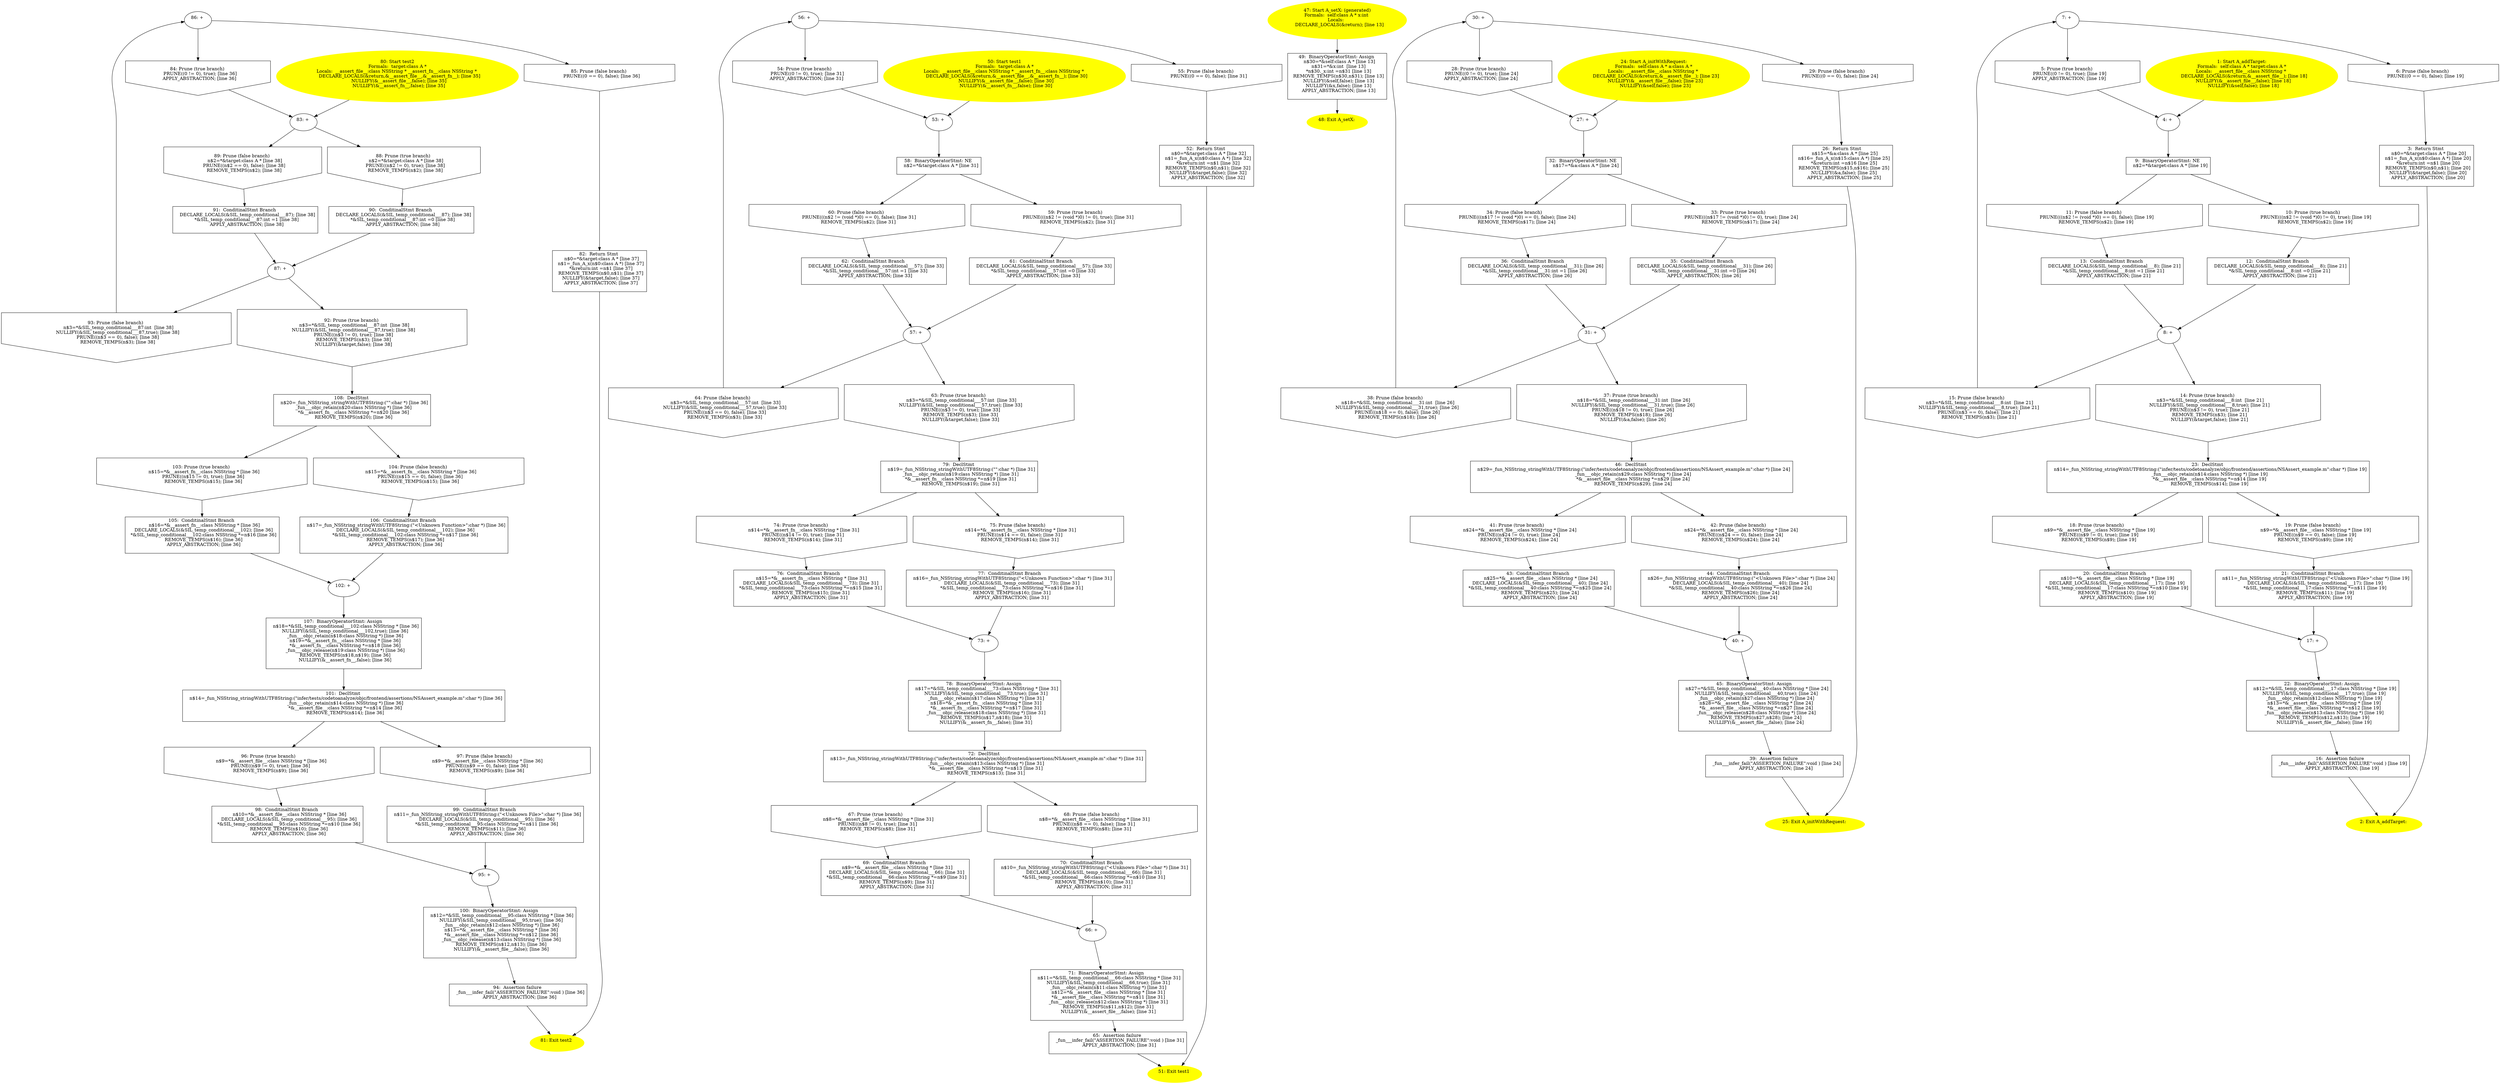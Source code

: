 digraph iCFG {
108 [label="108:  DeclStmt \n   n$20=_fun_NSString_stringWithUTF8String:(\"\":char *) [line 36]\n  _fun___objc_retain(n$20:class NSString *) [line 36]\n  *&__assert_fn__:class NSString *=n$20 [line 36]\n  REMOVE_TEMPS(n$20); [line 36]\n " shape="box"]
	

	 108 -> 103 ;
	 108 -> 104 ;
107 [label="107:  BinaryOperatorStmt: Assign \n   n$18=*&SIL_temp_conditional___102:class NSString * [line 36]\n  NULLIFY(&SIL_temp_conditional___102,true); [line 36]\n  _fun___objc_retain(n$18:class NSString *) [line 36]\n  n$19=*&__assert_fn__:class NSString * [line 36]\n  *&__assert_fn__:class NSString *=n$18 [line 36]\n  _fun___objc_release(n$19:class NSString *) [line 36]\n  REMOVE_TEMPS(n$18,n$19); [line 36]\n  NULLIFY(&__assert_fn__,false); [line 36]\n " shape="box"]
	

	 107 -> 101 ;
106 [label="106:  ConditinalStmt Branch \n   n$17=_fun_NSString_stringWithUTF8String:(\"<Unknown Function>\":char *) [line 36]\n  DECLARE_LOCALS(&SIL_temp_conditional___102); [line 36]\n  *&SIL_temp_conditional___102:class NSString *=n$17 [line 36]\n  REMOVE_TEMPS(n$17); [line 36]\n  APPLY_ABSTRACTION; [line 36]\n " shape="box"]
	

	 106 -> 102 ;
105 [label="105:  ConditinalStmt Branch \n   n$16=*&__assert_fn__:class NSString * [line 36]\n  DECLARE_LOCALS(&SIL_temp_conditional___102); [line 36]\n  *&SIL_temp_conditional___102:class NSString *=n$16 [line 36]\n  REMOVE_TEMPS(n$16); [line 36]\n  APPLY_ABSTRACTION; [line 36]\n " shape="box"]
	

	 105 -> 102 ;
104 [label="104: Prune (false branch) \n   n$15=*&__assert_fn__:class NSString * [line 36]\n  PRUNE((n$15 == 0), false); [line 36]\n  REMOVE_TEMPS(n$15); [line 36]\n " shape="invhouse"]
	

	 104 -> 106 ;
103 [label="103: Prune (true branch) \n   n$15=*&__assert_fn__:class NSString * [line 36]\n  PRUNE((n$15 != 0), true); [line 36]\n  REMOVE_TEMPS(n$15); [line 36]\n " shape="invhouse"]
	

	 103 -> 105 ;
102 [label="102: + \n  " ]
	

	 102 -> 107 ;
101 [label="101:  DeclStmt \n   n$14=_fun_NSString_stringWithUTF8String:(\"infer/tests/codetoanalyze/objc/frontend/assertions/NSAssert_example.m\":char *) [line 36]\n  _fun___objc_retain(n$14:class NSString *) [line 36]\n  *&__assert_file__:class NSString *=n$14 [line 36]\n  REMOVE_TEMPS(n$14); [line 36]\n " shape="box"]
	

	 101 -> 96 ;
	 101 -> 97 ;
100 [label="100:  BinaryOperatorStmt: Assign \n   n$12=*&SIL_temp_conditional___95:class NSString * [line 36]\n  NULLIFY(&SIL_temp_conditional___95,true); [line 36]\n  _fun___objc_retain(n$12:class NSString *) [line 36]\n  n$13=*&__assert_file__:class NSString * [line 36]\n  *&__assert_file__:class NSString *=n$12 [line 36]\n  _fun___objc_release(n$13:class NSString *) [line 36]\n  REMOVE_TEMPS(n$12,n$13); [line 36]\n  NULLIFY(&__assert_file__,false); [line 36]\n " shape="box"]
	

	 100 -> 94 ;
99 [label="99:  ConditinalStmt Branch \n   n$11=_fun_NSString_stringWithUTF8String:(\"<Unknown File>\":char *) [line 36]\n  DECLARE_LOCALS(&SIL_temp_conditional___95); [line 36]\n  *&SIL_temp_conditional___95:class NSString *=n$11 [line 36]\n  REMOVE_TEMPS(n$11); [line 36]\n  APPLY_ABSTRACTION; [line 36]\n " shape="box"]
	

	 99 -> 95 ;
98 [label="98:  ConditinalStmt Branch \n   n$10=*&__assert_file__:class NSString * [line 36]\n  DECLARE_LOCALS(&SIL_temp_conditional___95); [line 36]\n  *&SIL_temp_conditional___95:class NSString *=n$10 [line 36]\n  REMOVE_TEMPS(n$10); [line 36]\n  APPLY_ABSTRACTION; [line 36]\n " shape="box"]
	

	 98 -> 95 ;
97 [label="97: Prune (false branch) \n   n$9=*&__assert_file__:class NSString * [line 36]\n  PRUNE((n$9 == 0), false); [line 36]\n  REMOVE_TEMPS(n$9); [line 36]\n " shape="invhouse"]
	

	 97 -> 99 ;
96 [label="96: Prune (true branch) \n   n$9=*&__assert_file__:class NSString * [line 36]\n  PRUNE((n$9 != 0), true); [line 36]\n  REMOVE_TEMPS(n$9); [line 36]\n " shape="invhouse"]
	

	 96 -> 98 ;
95 [label="95: + \n  " ]
	

	 95 -> 100 ;
94 [label="94:  Assertion failure \n   _fun___infer_fail(\"ASSERTION_FAILURE\":void ) [line 36]\n  APPLY_ABSTRACTION; [line 36]\n " shape="box"]
	

	 94 -> 81 ;
93 [label="93: Prune (false branch) \n   n$3=*&SIL_temp_conditional___87:int  [line 38]\n  NULLIFY(&SIL_temp_conditional___87,true); [line 38]\n  PRUNE((n$3 == 0), false); [line 38]\n  REMOVE_TEMPS(n$3); [line 38]\n " shape="invhouse"]
	

	 93 -> 86 ;
92 [label="92: Prune (true branch) \n   n$3=*&SIL_temp_conditional___87:int  [line 38]\n  NULLIFY(&SIL_temp_conditional___87,true); [line 38]\n  PRUNE((n$3 != 0), true); [line 38]\n  REMOVE_TEMPS(n$3); [line 38]\n  NULLIFY(&target,false); [line 38]\n " shape="invhouse"]
	

	 92 -> 108 ;
91 [label="91:  ConditinalStmt Branch \n   DECLARE_LOCALS(&SIL_temp_conditional___87); [line 38]\n  *&SIL_temp_conditional___87:int =1 [line 38]\n  APPLY_ABSTRACTION; [line 38]\n " shape="box"]
	

	 91 -> 87 ;
90 [label="90:  ConditinalStmt Branch \n   DECLARE_LOCALS(&SIL_temp_conditional___87); [line 38]\n  *&SIL_temp_conditional___87:int =0 [line 38]\n  APPLY_ABSTRACTION; [line 38]\n " shape="box"]
	

	 90 -> 87 ;
89 [label="89: Prune (false branch) \n   n$2=*&target:class A * [line 38]\n  PRUNE((n$2 == 0), false); [line 38]\n  REMOVE_TEMPS(n$2); [line 38]\n " shape="invhouse"]
	

	 89 -> 91 ;
88 [label="88: Prune (true branch) \n   n$2=*&target:class A * [line 38]\n  PRUNE((n$2 != 0), true); [line 38]\n  REMOVE_TEMPS(n$2); [line 38]\n " shape="invhouse"]
	

	 88 -> 90 ;
87 [label="87: + \n  " ]
	

	 87 -> 92 ;
	 87 -> 93 ;
86 [label="86: + \n  " ]
	

	 86 -> 84 ;
	 86 -> 85 ;
85 [label="85: Prune (false branch) \n   PRUNE((0 == 0), false); [line 36]\n " shape="invhouse"]
	

	 85 -> 82 ;
84 [label="84: Prune (true branch) \n   PRUNE((0 != 0), true); [line 36]\n  APPLY_ABSTRACTION; [line 36]\n " shape="invhouse"]
	

	 84 -> 83 ;
83 [label="83: + \n  " ]
	

	 83 -> 88 ;
	 83 -> 89 ;
82 [label="82:  Return Stmt \n   n$0=*&target:class A * [line 37]\n  n$1=_fun_A_x(n$0:class A *) [line 37]\n  *&return:int =n$1 [line 37]\n  REMOVE_TEMPS(n$0,n$1); [line 37]\n  NULLIFY(&target,false); [line 37]\n  APPLY_ABSTRACTION; [line 37]\n " shape="box"]
	

	 82 -> 81 ;
81 [label="81: Exit test2 \n  " color=yellow style=filled]
	

80 [label="80: Start test2\nFormals:  target:class A *\nLocals:  __assert_file__:class NSString * __assert_fn__:class NSString * \n   DECLARE_LOCALS(&return,&__assert_file__,&__assert_fn__); [line 35]\n  NULLIFY(&__assert_file__,false); [line 35]\n  NULLIFY(&__assert_fn__,false); [line 35]\n " color=yellow style=filled]
	

	 80 -> 83 ;
79 [label="79:  DeclStmt \n   n$19=_fun_NSString_stringWithUTF8String:(\"\":char *) [line 31]\n  _fun___objc_retain(n$19:class NSString *) [line 31]\n  *&__assert_fn__:class NSString *=n$19 [line 31]\n  REMOVE_TEMPS(n$19); [line 31]\n " shape="box"]
	

	 79 -> 74 ;
	 79 -> 75 ;
78 [label="78:  BinaryOperatorStmt: Assign \n   n$17=*&SIL_temp_conditional___73:class NSString * [line 31]\n  NULLIFY(&SIL_temp_conditional___73,true); [line 31]\n  _fun___objc_retain(n$17:class NSString *) [line 31]\n  n$18=*&__assert_fn__:class NSString * [line 31]\n  *&__assert_fn__:class NSString *=n$17 [line 31]\n  _fun___objc_release(n$18:class NSString *) [line 31]\n  REMOVE_TEMPS(n$17,n$18); [line 31]\n  NULLIFY(&__assert_fn__,false); [line 31]\n " shape="box"]
	

	 78 -> 72 ;
77 [label="77:  ConditinalStmt Branch \n   n$16=_fun_NSString_stringWithUTF8String:(\"<Unknown Function>\":char *) [line 31]\n  DECLARE_LOCALS(&SIL_temp_conditional___73); [line 31]\n  *&SIL_temp_conditional___73:class NSString *=n$16 [line 31]\n  REMOVE_TEMPS(n$16); [line 31]\n  APPLY_ABSTRACTION; [line 31]\n " shape="box"]
	

	 77 -> 73 ;
76 [label="76:  ConditinalStmt Branch \n   n$15=*&__assert_fn__:class NSString * [line 31]\n  DECLARE_LOCALS(&SIL_temp_conditional___73); [line 31]\n  *&SIL_temp_conditional___73:class NSString *=n$15 [line 31]\n  REMOVE_TEMPS(n$15); [line 31]\n  APPLY_ABSTRACTION; [line 31]\n " shape="box"]
	

	 76 -> 73 ;
75 [label="75: Prune (false branch) \n   n$14=*&__assert_fn__:class NSString * [line 31]\n  PRUNE((n$14 == 0), false); [line 31]\n  REMOVE_TEMPS(n$14); [line 31]\n " shape="invhouse"]
	

	 75 -> 77 ;
74 [label="74: Prune (true branch) \n   n$14=*&__assert_fn__:class NSString * [line 31]\n  PRUNE((n$14 != 0), true); [line 31]\n  REMOVE_TEMPS(n$14); [line 31]\n " shape="invhouse"]
	

	 74 -> 76 ;
73 [label="73: + \n  " ]
	

	 73 -> 78 ;
72 [label="72:  DeclStmt \n   n$13=_fun_NSString_stringWithUTF8String:(\"infer/tests/codetoanalyze/objc/frontend/assertions/NSAssert_example.m\":char *) [line 31]\n  _fun___objc_retain(n$13:class NSString *) [line 31]\n  *&__assert_file__:class NSString *=n$13 [line 31]\n  REMOVE_TEMPS(n$13); [line 31]\n " shape="box"]
	

	 72 -> 67 ;
	 72 -> 68 ;
71 [label="71:  BinaryOperatorStmt: Assign \n   n$11=*&SIL_temp_conditional___66:class NSString * [line 31]\n  NULLIFY(&SIL_temp_conditional___66,true); [line 31]\n  _fun___objc_retain(n$11:class NSString *) [line 31]\n  n$12=*&__assert_file__:class NSString * [line 31]\n  *&__assert_file__:class NSString *=n$11 [line 31]\n  _fun___objc_release(n$12:class NSString *) [line 31]\n  REMOVE_TEMPS(n$11,n$12); [line 31]\n  NULLIFY(&__assert_file__,false); [line 31]\n " shape="box"]
	

	 71 -> 65 ;
70 [label="70:  ConditinalStmt Branch \n   n$10=_fun_NSString_stringWithUTF8String:(\"<Unknown File>\":char *) [line 31]\n  DECLARE_LOCALS(&SIL_temp_conditional___66); [line 31]\n  *&SIL_temp_conditional___66:class NSString *=n$10 [line 31]\n  REMOVE_TEMPS(n$10); [line 31]\n  APPLY_ABSTRACTION; [line 31]\n " shape="box"]
	

	 70 -> 66 ;
69 [label="69:  ConditinalStmt Branch \n   n$9=*&__assert_file__:class NSString * [line 31]\n  DECLARE_LOCALS(&SIL_temp_conditional___66); [line 31]\n  *&SIL_temp_conditional___66:class NSString *=n$9 [line 31]\n  REMOVE_TEMPS(n$9); [line 31]\n  APPLY_ABSTRACTION; [line 31]\n " shape="box"]
	

	 69 -> 66 ;
68 [label="68: Prune (false branch) \n   n$8=*&__assert_file__:class NSString * [line 31]\n  PRUNE((n$8 == 0), false); [line 31]\n  REMOVE_TEMPS(n$8); [line 31]\n " shape="invhouse"]
	

	 68 -> 70 ;
67 [label="67: Prune (true branch) \n   n$8=*&__assert_file__:class NSString * [line 31]\n  PRUNE((n$8 != 0), true); [line 31]\n  REMOVE_TEMPS(n$8); [line 31]\n " shape="invhouse"]
	

	 67 -> 69 ;
66 [label="66: + \n  " ]
	

	 66 -> 71 ;
65 [label="65:  Assertion failure \n   _fun___infer_fail(\"ASSERTION_FAILURE\":void ) [line 31]\n  APPLY_ABSTRACTION; [line 31]\n " shape="box"]
	

	 65 -> 51 ;
64 [label="64: Prune (false branch) \n   n$3=*&SIL_temp_conditional___57:int  [line 33]\n  NULLIFY(&SIL_temp_conditional___57,true); [line 33]\n  PRUNE((n$3 == 0), false); [line 33]\n  REMOVE_TEMPS(n$3); [line 33]\n " shape="invhouse"]
	

	 64 -> 56 ;
63 [label="63: Prune (true branch) \n   n$3=*&SIL_temp_conditional___57:int  [line 33]\n  NULLIFY(&SIL_temp_conditional___57,true); [line 33]\n  PRUNE((n$3 != 0), true); [line 33]\n  REMOVE_TEMPS(n$3); [line 33]\n  NULLIFY(&target,false); [line 33]\n " shape="invhouse"]
	

	 63 -> 79 ;
62 [label="62:  ConditinalStmt Branch \n   DECLARE_LOCALS(&SIL_temp_conditional___57); [line 33]\n  *&SIL_temp_conditional___57:int =1 [line 33]\n  APPLY_ABSTRACTION; [line 33]\n " shape="box"]
	

	 62 -> 57 ;
61 [label="61:  ConditinalStmt Branch \n   DECLARE_LOCALS(&SIL_temp_conditional___57); [line 33]\n  *&SIL_temp_conditional___57:int =0 [line 33]\n  APPLY_ABSTRACTION; [line 33]\n " shape="box"]
	

	 61 -> 57 ;
60 [label="60: Prune (false branch) \n   PRUNE(((n$2 != (void *)0) == 0), false); [line 31]\n  REMOVE_TEMPS(n$2); [line 31]\n " shape="invhouse"]
	

	 60 -> 62 ;
59 [label="59: Prune (true branch) \n   PRUNE(((n$2 != (void *)0) != 0), true); [line 31]\n  REMOVE_TEMPS(n$2); [line 31]\n " shape="invhouse"]
	

	 59 -> 61 ;
58 [label="58:  BinaryOperatorStmt: NE \n   n$2=*&target:class A * [line 31]\n " shape="box"]
	

	 58 -> 59 ;
	 58 -> 60 ;
57 [label="57: + \n  " ]
	

	 57 -> 63 ;
	 57 -> 64 ;
56 [label="56: + \n  " ]
	

	 56 -> 54 ;
	 56 -> 55 ;
55 [label="55: Prune (false branch) \n   PRUNE((0 == 0), false); [line 31]\n " shape="invhouse"]
	

	 55 -> 52 ;
54 [label="54: Prune (true branch) \n   PRUNE((0 != 0), true); [line 31]\n  APPLY_ABSTRACTION; [line 31]\n " shape="invhouse"]
	

	 54 -> 53 ;
53 [label="53: + \n  " ]
	

	 53 -> 58 ;
52 [label="52:  Return Stmt \n   n$0=*&target:class A * [line 32]\n  n$1=_fun_A_x(n$0:class A *) [line 32]\n  *&return:int =n$1 [line 32]\n  REMOVE_TEMPS(n$0,n$1); [line 32]\n  NULLIFY(&target,false); [line 32]\n  APPLY_ABSTRACTION; [line 32]\n " shape="box"]
	

	 52 -> 51 ;
51 [label="51: Exit test1 \n  " color=yellow style=filled]
	

50 [label="50: Start test1\nFormals:  target:class A *\nLocals:  __assert_file__:class NSString * __assert_fn__:class NSString * \n   DECLARE_LOCALS(&return,&__assert_file__,&__assert_fn__); [line 30]\n  NULLIFY(&__assert_file__,false); [line 30]\n  NULLIFY(&__assert_fn__,false); [line 30]\n " color=yellow style=filled]
	

	 50 -> 53 ;
49 [label="49:  BinaryOperatorStmt: Assign \n   n$30=*&self:class A * [line 13]\n  n$31=*&x:int  [line 13]\n  *n$30._x:int =n$31 [line 13]\n  REMOVE_TEMPS(n$30,n$31); [line 13]\n  NULLIFY(&self,false); [line 13]\n  NULLIFY(&x,false); [line 13]\n  APPLY_ABSTRACTION; [line 13]\n " shape="box"]
	

	 49 -> 48 ;
48 [label="48: Exit A_setX: \n  " color=yellow style=filled]
	

47 [label="47: Start A_setX: (generated)\nFormals:  self:class A * x:int \nLocals:  \n   DECLARE_LOCALS(&return); [line 13]\n " color=yellow style=filled]
	

	 47 -> 49 ;
46 [label="46:  DeclStmt \n   n$29=_fun_NSString_stringWithUTF8String:(\"infer/tests/codetoanalyze/objc/frontend/assertions/NSAssert_example.m\":char *) [line 24]\n  _fun___objc_retain(n$29:class NSString *) [line 24]\n  *&__assert_file__:class NSString *=n$29 [line 24]\n  REMOVE_TEMPS(n$29); [line 24]\n " shape="box"]
	

	 46 -> 41 ;
	 46 -> 42 ;
45 [label="45:  BinaryOperatorStmt: Assign \n   n$27=*&SIL_temp_conditional___40:class NSString * [line 24]\n  NULLIFY(&SIL_temp_conditional___40,true); [line 24]\n  _fun___objc_retain(n$27:class NSString *) [line 24]\n  n$28=*&__assert_file__:class NSString * [line 24]\n  *&__assert_file__:class NSString *=n$27 [line 24]\n  _fun___objc_release(n$28:class NSString *) [line 24]\n  REMOVE_TEMPS(n$27,n$28); [line 24]\n  NULLIFY(&__assert_file__,false); [line 24]\n " shape="box"]
	

	 45 -> 39 ;
44 [label="44:  ConditinalStmt Branch \n   n$26=_fun_NSString_stringWithUTF8String:(\"<Unknown File>\":char *) [line 24]\n  DECLARE_LOCALS(&SIL_temp_conditional___40); [line 24]\n  *&SIL_temp_conditional___40:class NSString *=n$26 [line 24]\n  REMOVE_TEMPS(n$26); [line 24]\n  APPLY_ABSTRACTION; [line 24]\n " shape="box"]
	

	 44 -> 40 ;
43 [label="43:  ConditinalStmt Branch \n   n$25=*&__assert_file__:class NSString * [line 24]\n  DECLARE_LOCALS(&SIL_temp_conditional___40); [line 24]\n  *&SIL_temp_conditional___40:class NSString *=n$25 [line 24]\n  REMOVE_TEMPS(n$25); [line 24]\n  APPLY_ABSTRACTION; [line 24]\n " shape="box"]
	

	 43 -> 40 ;
42 [label="42: Prune (false branch) \n   n$24=*&__assert_file__:class NSString * [line 24]\n  PRUNE((n$24 == 0), false); [line 24]\n  REMOVE_TEMPS(n$24); [line 24]\n " shape="invhouse"]
	

	 42 -> 44 ;
41 [label="41: Prune (true branch) \n   n$24=*&__assert_file__:class NSString * [line 24]\n  PRUNE((n$24 != 0), true); [line 24]\n  REMOVE_TEMPS(n$24); [line 24]\n " shape="invhouse"]
	

	 41 -> 43 ;
40 [label="40: + \n  " ]
	

	 40 -> 45 ;
39 [label="39:  Assertion failure \n   _fun___infer_fail(\"ASSERTION_FAILURE\":void ) [line 24]\n  APPLY_ABSTRACTION; [line 24]\n " shape="box"]
	

	 39 -> 25 ;
38 [label="38: Prune (false branch) \n   n$18=*&SIL_temp_conditional___31:int  [line 26]\n  NULLIFY(&SIL_temp_conditional___31,true); [line 26]\n  PRUNE((n$18 == 0), false); [line 26]\n  REMOVE_TEMPS(n$18); [line 26]\n " shape="invhouse"]
	

	 38 -> 30 ;
37 [label="37: Prune (true branch) \n   n$18=*&SIL_temp_conditional___31:int  [line 26]\n  NULLIFY(&SIL_temp_conditional___31,true); [line 26]\n  PRUNE((n$18 != 0), true); [line 26]\n  REMOVE_TEMPS(n$18); [line 26]\n  NULLIFY(&a,false); [line 26]\n " shape="invhouse"]
	

	 37 -> 46 ;
36 [label="36:  ConditinalStmt Branch \n   DECLARE_LOCALS(&SIL_temp_conditional___31); [line 26]\n  *&SIL_temp_conditional___31:int =1 [line 26]\n  APPLY_ABSTRACTION; [line 26]\n " shape="box"]
	

	 36 -> 31 ;
35 [label="35:  ConditinalStmt Branch \n   DECLARE_LOCALS(&SIL_temp_conditional___31); [line 26]\n  *&SIL_temp_conditional___31:int =0 [line 26]\n  APPLY_ABSTRACTION; [line 26]\n " shape="box"]
	

	 35 -> 31 ;
34 [label="34: Prune (false branch) \n   PRUNE(((n$17 != (void *)0) == 0), false); [line 24]\n  REMOVE_TEMPS(n$17); [line 24]\n " shape="invhouse"]
	

	 34 -> 36 ;
33 [label="33: Prune (true branch) \n   PRUNE(((n$17 != (void *)0) != 0), true); [line 24]\n  REMOVE_TEMPS(n$17); [line 24]\n " shape="invhouse"]
	

	 33 -> 35 ;
32 [label="32:  BinaryOperatorStmt: NE \n   n$17=*&a:class A * [line 24]\n " shape="box"]
	

	 32 -> 33 ;
	 32 -> 34 ;
31 [label="31: + \n  " ]
	

	 31 -> 37 ;
	 31 -> 38 ;
30 [label="30: + \n  " ]
	

	 30 -> 28 ;
	 30 -> 29 ;
29 [label="29: Prune (false branch) \n   PRUNE((0 == 0), false); [line 24]\n " shape="invhouse"]
	

	 29 -> 26 ;
28 [label="28: Prune (true branch) \n   PRUNE((0 != 0), true); [line 24]\n  APPLY_ABSTRACTION; [line 24]\n " shape="invhouse"]
	

	 28 -> 27 ;
27 [label="27: + \n  " ]
	

	 27 -> 32 ;
26 [label="26:  Return Stmt \n   n$15=*&a:class A * [line 25]\n  n$16=_fun_A_x(n$15:class A *) [line 25]\n  *&return:int =n$16 [line 25]\n  REMOVE_TEMPS(n$15,n$16); [line 25]\n  NULLIFY(&a,false); [line 25]\n  APPLY_ABSTRACTION; [line 25]\n " shape="box"]
	

	 26 -> 25 ;
25 [label="25: Exit A_initWithRequest: \n  " color=yellow style=filled]
	

24 [label="24: Start A_initWithRequest:\nFormals:  self:class A * a:class A *\nLocals:  __assert_file__:class NSString * \n   DECLARE_LOCALS(&return,&__assert_file__); [line 23]\n  NULLIFY(&__assert_file__,false); [line 23]\n  NULLIFY(&self,false); [line 23]\n " color=yellow style=filled]
	

	 24 -> 27 ;
23 [label="23:  DeclStmt \n   n$14=_fun_NSString_stringWithUTF8String:(\"infer/tests/codetoanalyze/objc/frontend/assertions/NSAssert_example.m\":char *) [line 19]\n  _fun___objc_retain(n$14:class NSString *) [line 19]\n  *&__assert_file__:class NSString *=n$14 [line 19]\n  REMOVE_TEMPS(n$14); [line 19]\n " shape="box"]
	

	 23 -> 18 ;
	 23 -> 19 ;
22 [label="22:  BinaryOperatorStmt: Assign \n   n$12=*&SIL_temp_conditional___17:class NSString * [line 19]\n  NULLIFY(&SIL_temp_conditional___17,true); [line 19]\n  _fun___objc_retain(n$12:class NSString *) [line 19]\n  n$13=*&__assert_file__:class NSString * [line 19]\n  *&__assert_file__:class NSString *=n$12 [line 19]\n  _fun___objc_release(n$13:class NSString *) [line 19]\n  REMOVE_TEMPS(n$12,n$13); [line 19]\n  NULLIFY(&__assert_file__,false); [line 19]\n " shape="box"]
	

	 22 -> 16 ;
21 [label="21:  ConditinalStmt Branch \n   n$11=_fun_NSString_stringWithUTF8String:(\"<Unknown File>\":char *) [line 19]\n  DECLARE_LOCALS(&SIL_temp_conditional___17); [line 19]\n  *&SIL_temp_conditional___17:class NSString *=n$11 [line 19]\n  REMOVE_TEMPS(n$11); [line 19]\n  APPLY_ABSTRACTION; [line 19]\n " shape="box"]
	

	 21 -> 17 ;
20 [label="20:  ConditinalStmt Branch \n   n$10=*&__assert_file__:class NSString * [line 19]\n  DECLARE_LOCALS(&SIL_temp_conditional___17); [line 19]\n  *&SIL_temp_conditional___17:class NSString *=n$10 [line 19]\n  REMOVE_TEMPS(n$10); [line 19]\n  APPLY_ABSTRACTION; [line 19]\n " shape="box"]
	

	 20 -> 17 ;
19 [label="19: Prune (false branch) \n   n$9=*&__assert_file__:class NSString * [line 19]\n  PRUNE((n$9 == 0), false); [line 19]\n  REMOVE_TEMPS(n$9); [line 19]\n " shape="invhouse"]
	

	 19 -> 21 ;
18 [label="18: Prune (true branch) \n   n$9=*&__assert_file__:class NSString * [line 19]\n  PRUNE((n$9 != 0), true); [line 19]\n  REMOVE_TEMPS(n$9); [line 19]\n " shape="invhouse"]
	

	 18 -> 20 ;
17 [label="17: + \n  " ]
	

	 17 -> 22 ;
16 [label="16:  Assertion failure \n   _fun___infer_fail(\"ASSERTION_FAILURE\":void ) [line 19]\n  APPLY_ABSTRACTION; [line 19]\n " shape="box"]
	

	 16 -> 2 ;
15 [label="15: Prune (false branch) \n   n$3=*&SIL_temp_conditional___8:int  [line 21]\n  NULLIFY(&SIL_temp_conditional___8,true); [line 21]\n  PRUNE((n$3 == 0), false); [line 21]\n  REMOVE_TEMPS(n$3); [line 21]\n " shape="invhouse"]
	

	 15 -> 7 ;
14 [label="14: Prune (true branch) \n   n$3=*&SIL_temp_conditional___8:int  [line 21]\n  NULLIFY(&SIL_temp_conditional___8,true); [line 21]\n  PRUNE((n$3 != 0), true); [line 21]\n  REMOVE_TEMPS(n$3); [line 21]\n  NULLIFY(&target,false); [line 21]\n " shape="invhouse"]
	

	 14 -> 23 ;
13 [label="13:  ConditinalStmt Branch \n   DECLARE_LOCALS(&SIL_temp_conditional___8); [line 21]\n  *&SIL_temp_conditional___8:int =1 [line 21]\n  APPLY_ABSTRACTION; [line 21]\n " shape="box"]
	

	 13 -> 8 ;
12 [label="12:  ConditinalStmt Branch \n   DECLARE_LOCALS(&SIL_temp_conditional___8); [line 21]\n  *&SIL_temp_conditional___8:int =0 [line 21]\n  APPLY_ABSTRACTION; [line 21]\n " shape="box"]
	

	 12 -> 8 ;
11 [label="11: Prune (false branch) \n   PRUNE(((n$2 != (void *)0) == 0), false); [line 19]\n  REMOVE_TEMPS(n$2); [line 19]\n " shape="invhouse"]
	

	 11 -> 13 ;
10 [label="10: Prune (true branch) \n   PRUNE(((n$2 != (void *)0) != 0), true); [line 19]\n  REMOVE_TEMPS(n$2); [line 19]\n " shape="invhouse"]
	

	 10 -> 12 ;
9 [label="9:  BinaryOperatorStmt: NE \n   n$2=*&target:class A * [line 19]\n " shape="box"]
	

	 9 -> 10 ;
	 9 -> 11 ;
8 [label="8: + \n  " ]
	

	 8 -> 14 ;
	 8 -> 15 ;
7 [label="7: + \n  " ]
	

	 7 -> 5 ;
	 7 -> 6 ;
6 [label="6: Prune (false branch) \n   PRUNE((0 == 0), false); [line 19]\n " shape="invhouse"]
	

	 6 -> 3 ;
5 [label="5: Prune (true branch) \n   PRUNE((0 != 0), true); [line 19]\n  APPLY_ABSTRACTION; [line 19]\n " shape="invhouse"]
	

	 5 -> 4 ;
4 [label="4: + \n  " ]
	

	 4 -> 9 ;
3 [label="3:  Return Stmt \n   n$0=*&target:class A * [line 20]\n  n$1=_fun_A_x(n$0:class A *) [line 20]\n  *&return:int =n$1 [line 20]\n  REMOVE_TEMPS(n$0,n$1); [line 20]\n  NULLIFY(&target,false); [line 20]\n  APPLY_ABSTRACTION; [line 20]\n " shape="box"]
	

	 3 -> 2 ;
2 [label="2: Exit A_addTarget: \n  " color=yellow style=filled]
	

1 [label="1: Start A_addTarget:\nFormals:  self:class A * target:class A *\nLocals:  __assert_file__:class NSString * \n   DECLARE_LOCALS(&return,&__assert_file__); [line 18]\n  NULLIFY(&__assert_file__,false); [line 18]\n  NULLIFY(&self,false); [line 18]\n " color=yellow style=filled]
	

	 1 -> 4 ;
}
